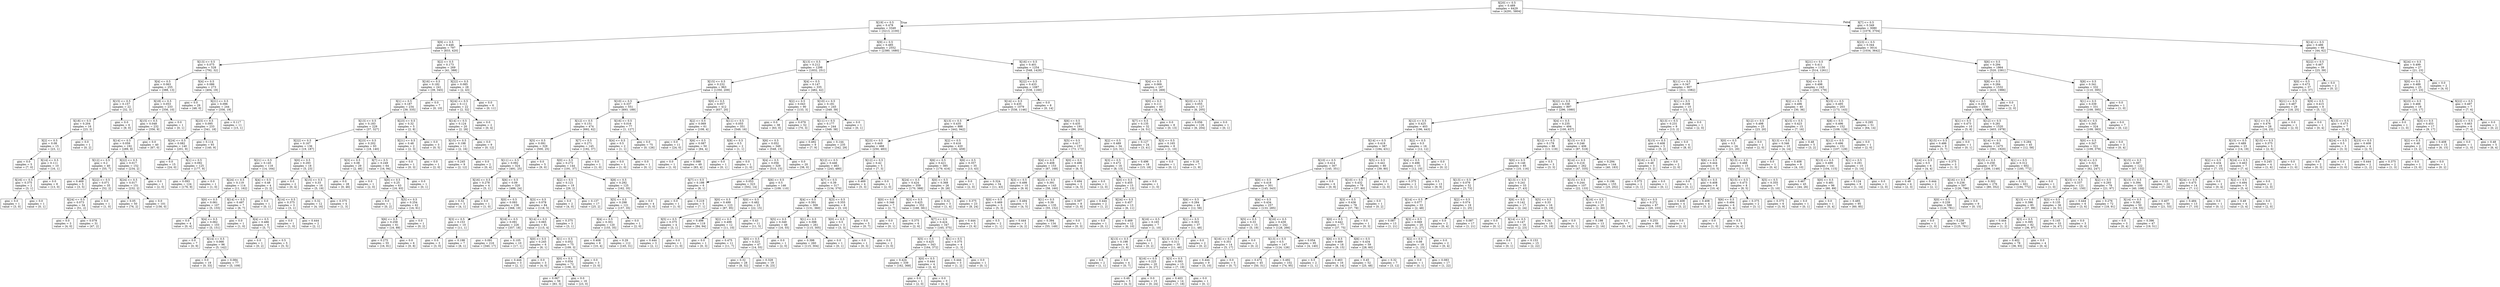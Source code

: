 digraph Tree {
node [shape=box] ;
0 [label="X[20] <= 0.5\ngini = 0.489\nsamples = 6429\nvalue = [4291, 5804]"] ;
1 [label="X[19] <= 0.5\ngini = 0.478\nsamples = 3349\nvalue = [3213, 2100]"] ;
0 -> 1 [labeldistance=2.5, labelangle=45, headlabel="True"] ;
2 [label="X[9] <= 0.5\ngini = 0.446\nsamples = 797\nvalue = [833, 420]"] ;
1 -> 2 ;
3 [label="X[13] <= 0.5\ngini = 0.075\nsamples = 528\nvalue = [792, 32]"] ;
2 -> 3 ;
4 [label="X[4] <= 0.5\ngini = 0.063\nsamples = 255\nvalue = [388, 13]"] ;
3 -> 4 ;
5 [label="X[15] <= 0.5\ngini = 0.157\nsamples = 22\nvalue = [32, 3]"] ;
4 -> 5 ;
6 [label="X[18] <= 0.5\ngini = 0.204\nsamples = 16\nvalue = [23, 3]"] ;
5 -> 6 ;
7 [label="X[2] <= 0.5\ngini = 0.08\nsamples = 15\nvalue = [23, 1]"] ;
6 -> 7 ;
8 [label="gini = 0.0\nsamples = 5\nvalue = [7, 0]"] ;
7 -> 8 ;
9 [label="X[14] <= 0.5\ngini = 0.111\nsamples = 10\nvalue = [16, 1]"] ;
7 -> 9 ;
10 [label="X[16] <= 0.5\ngini = 0.375\nsamples = 2\nvalue = [3, 1]"] ;
9 -> 10 ;
11 [label="gini = 0.0\nsamples = 1\nvalue = [3, 0]"] ;
10 -> 11 ;
12 [label="gini = 0.0\nsamples = 1\nvalue = [0, 1]"] ;
10 -> 12 ;
13 [label="gini = 0.0\nsamples = 8\nvalue = [13, 0]"] ;
9 -> 13 ;
14 [label="gini = 0.0\nsamples = 1\nvalue = [0, 2]"] ;
6 -> 14 ;
15 [label="gini = 0.0\nsamples = 6\nvalue = [9, 0]"] ;
5 -> 15 ;
16 [label="X[18] <= 0.5\ngini = 0.053\nsamples = 233\nvalue = [356, 10]"] ;
4 -> 16 ;
17 [label="X[15] <= 0.5\ngini = 0.048\nsamples = 232\nvalue = [356, 9]"] ;
16 -> 17 ;
18 [label="X[14] <= 0.5\ngini = 0.059\nsamples = 192\nvalue = [289, 9]"] ;
17 -> 18 ;
19 [label="X[12] <= 0.5\ngini = 0.2\nsamples = 40\nvalue = [55, 7]"] ;
18 -> 19 ;
20 [label="gini = 0.469\nsamples = 5\nvalue = [3, 5]"] ;
19 -> 20 ;
21 [label="X[22] <= 0.5\ngini = 0.071\nsamples = 35\nvalue = [52, 2]"] ;
19 -> 21 ;
22 [label="X[24] <= 0.5\ngini = 0.073\nsamples = 34\nvalue = [51, 2]"] ;
21 -> 22 ;
23 [label="gini = 0.0\nsamples = 3\nvalue = [4, 0]"] ;
22 -> 23 ;
24 [label="gini = 0.078\nsamples = 31\nvalue = [47, 2]"] ;
22 -> 24 ;
25 [label="gini = 0.0\nsamples = 1\nvalue = [1, 0]"] ;
21 -> 25 ;
26 [label="X[22] <= 0.5\ngini = 0.017\nsamples = 152\nvalue = [234, 2]"] ;
18 -> 26 ;
27 [label="X[24] <= 0.5\ngini = 0.017\nsamples = 151\nvalue = [232, 2]"] ;
26 -> 27 ;
28 [label="gini = 0.05\nsamples = 50\nvalue = [76, 2]"] ;
27 -> 28 ;
29 [label="gini = 0.0\nsamples = 101\nvalue = [156, 0]"] ;
27 -> 29 ;
30 [label="gini = 0.0\nsamples = 1\nvalue = [2, 0]"] ;
26 -> 30 ;
31 [label="gini = 0.0\nsamples = 40\nvalue = [67, 0]"] ;
17 -> 31 ;
32 [label="gini = 0.0\nsamples = 1\nvalue = [0, 1]"] ;
16 -> 32 ;
33 [label="X[4] <= 0.5\ngini = 0.086\nsamples = 273\nvalue = [404, 19]"] ;
3 -> 33 ;
34 [label="gini = 0.0\nsamples = 29\nvalue = [48, 0]"] ;
33 -> 34 ;
35 [label="X[21] <= 0.5\ngini = 0.096\nsamples = 244\nvalue = [356, 19]"] ;
33 -> 35 ;
36 [label="X[23] <= 0.5\ngini = 0.095\nsamples = 233\nvalue = [341, 18]"] ;
35 -> 36 ;
37 [label="X[24] <= 0.5\ngini = 0.082\nsamples = 140\nvalue = [201, 9]"] ;
36 -> 37 ;
38 [label="gini = 0.0\nsamples = 15\nvalue = [24, 0]"] ;
37 -> 38 ;
39 [label="X[1] <= 0.5\ngini = 0.092\nsamples = 125\nvalue = [177, 9]"] ;
37 -> 39 ;
40 [label="gini = 0.093\nsamples = 124\nvalue = [176, 9]"] ;
39 -> 40 ;
41 [label="gini = 0.0\nsamples = 1\nvalue = [1, 0]"] ;
39 -> 41 ;
42 [label="gini = 0.114\nsamples = 93\nvalue = [140, 9]"] ;
36 -> 42 ;
43 [label="gini = 0.117\nsamples = 11\nvalue = [15, 1]"] ;
35 -> 43 ;
44 [label="X[2] <= 0.5\ngini = 0.173\nsamples = 269\nvalue = [41, 388]"] ;
2 -> 44 ;
45 [label="X[16] <= 0.5\ngini = 0.182\nsamples = 241\nvalue = [39, 345]"] ;
44 -> 45 ;
46 [label="X[1] <= 0.5\ngini = 0.187\nsamples = 234\nvalue = [39, 335]"] ;
45 -> 46 ;
47 [label="X[13] <= 0.5\ngini = 0.183\nsamples = 229\nvalue = [37, 327]"] ;
46 -> 47 ;
48 [label="X[22] <= 0.5\ngini = 0.167\nsamples = 136\nvalue = [19, 187]"] ;
47 -> 48 ;
49 [label="X[21] <= 0.5\ngini = 0.145\nsamples = 118\nvalue = [14, 164]"] ;
48 -> 49 ;
50 [label="X[24] <= 0.5\ngini = 0.119\nsamples = 114\nvalue = [11, 162]"] ;
49 -> 50 ;
51 [label="X[0] <= 0.5\ngini = 0.061\nsamples = 107\nvalue = [5, 155]"] ;
50 -> 51 ;
52 [label="gini = 0.0\nsamples = 4\nvalue = [0, 4]"] ;
51 -> 52 ;
53 [label="X[4] <= 0.5\ngini = 0.062\nsamples = 103\nvalue = [5, 151]"] ;
51 -> 53 ;
54 [label="gini = 0.0\nsamples = 7\nvalue = [0, 9]"] ;
53 -> 54 ;
55 [label="X[14] <= 0.5\ngini = 0.066\nsamples = 96\nvalue = [5, 142]"] ;
53 -> 55 ;
56 [label="gini = 0.0\nsamples = 19\nvalue = [0, 33]"] ;
55 -> 56 ;
57 [label="gini = 0.084\nsamples = 77\nvalue = [5, 109]"] ;
55 -> 57 ;
58 [label="X[14] <= 0.5\ngini = 0.497\nsamples = 7\nvalue = [6, 7]"] ;
50 -> 58 ;
59 [label="gini = 0.0\nsamples = 1\nvalue = [1, 0]"] ;
58 -> 59 ;
60 [label="X[4] <= 0.5\ngini = 0.486\nsamples = 6\nvalue = [5, 7]"] ;
58 -> 60 ;
61 [label="gini = 0.0\nsamples = 1\nvalue = [0, 2]"] ;
60 -> 61 ;
62 [label="gini = 0.5\nsamples = 5\nvalue = [5, 5]"] ;
60 -> 62 ;
63 [label="X[4] <= 0.5\ngini = 0.48\nsamples = 4\nvalue = [3, 2]"] ;
49 -> 63 ;
64 [label="gini = 0.0\nsamples = 1\nvalue = [0, 1]"] ;
63 -> 64 ;
65 [label="X[14] <= 0.5\ngini = 0.375\nsamples = 3\nvalue = [3, 1]"] ;
63 -> 65 ;
66 [label="gini = 0.0\nsamples = 1\nvalue = [1, 0]"] ;
65 -> 66 ;
67 [label="gini = 0.444\nsamples = 2\nvalue = [2, 1]"] ;
65 -> 67 ;
68 [label="X[0] <= 0.5\ngini = 0.293\nsamples = 18\nvalue = [5, 23]"] ;
48 -> 68 ;
69 [label="gini = 0.0\nsamples = 2\nvalue = [0, 4]"] ;
68 -> 69 ;
70 [label="X[15] <= 0.5\ngini = 0.33\nsamples = 16\nvalue = [5, 19]"] ;
68 -> 70 ;
71 [label="gini = 0.32\nsamples = 12\nvalue = [4, 16]"] ;
70 -> 71 ;
72 [label="gini = 0.375\nsamples = 4\nvalue = [1, 3]"] ;
70 -> 72 ;
73 [label="X[23] <= 0.5\ngini = 0.202\nsamples = 93\nvalue = [18, 140]"] ;
47 -> 73 ;
74 [label="X[3] <= 0.5\ngini = 0.08\nsamples = 29\nvalue = [2, 46]"] ;
73 -> 74 ;
75 [label="gini = 0.0\nsamples = 28\nvalue = [0, 46]"] ;
74 -> 75 ;
76 [label="gini = 0.0\nsamples = 1\nvalue = [2, 0]"] ;
74 -> 76 ;
77 [label="X[7] <= 0.5\ngini = 0.249\nsamples = 64\nvalue = [16, 94]"] ;
73 -> 77 ;
78 [label="X[0] <= 0.5\ngini = 0.25\nsamples = 63\nvalue = [16, 93]"] ;
77 -> 78 ;
79 [label="gini = 0.0\nsamples = 1\nvalue = [0, 2]"] ;
78 -> 79 ;
80 [label="X[5] <= 0.5\ngini = 0.254\nsamples = 62\nvalue = [16, 91]"] ;
78 -> 80 ;
81 [label="X[6] <= 0.5\ngini = 0.258\nsamples = 61\nvalue = [16, 89]"] ;
80 -> 81 ;
82 [label="gini = 0.275\nsamples = 55\nvalue = [16, 81]"] ;
81 -> 82 ;
83 [label="gini = 0.0\nsamples = 6\nvalue = [0, 8]"] ;
81 -> 83 ;
84 [label="gini = 0.0\nsamples = 1\nvalue = [0, 2]"] ;
80 -> 84 ;
85 [label="gini = 0.0\nsamples = 1\nvalue = [0, 1]"] ;
77 -> 85 ;
86 [label="X[23] <= 0.5\ngini = 0.32\nsamples = 5\nvalue = [2, 8]"] ;
46 -> 86 ;
87 [label="X[21] <= 0.5\ngini = 0.48\nsamples = 2\nvalue = [2, 3]"] ;
86 -> 87 ;
88 [label="gini = 0.0\nsamples = 1\nvalue = [0, 3]"] ;
87 -> 88 ;
89 [label="gini = 0.0\nsamples = 1\nvalue = [2, 0]"] ;
87 -> 89 ;
90 [label="gini = 0.0\nsamples = 3\nvalue = [0, 5]"] ;
86 -> 90 ;
91 [label="gini = 0.0\nsamples = 7\nvalue = [0, 10]"] ;
45 -> 91 ;
92 [label="X[22] <= 0.5\ngini = 0.085\nsamples = 28\nvalue = [2, 43]"] ;
44 -> 92 ;
93 [label="X[24] <= 0.5\ngini = 0.111\nsamples = 22\nvalue = [2, 32]"] ;
92 -> 93 ;
94 [label="X[14] <= 0.5\ngini = 0.124\nsamples = 20\nvalue = [2, 28]"] ;
93 -> 94 ;
95 [label="X[15] <= 0.5\ngini = 0.198\nsamples = 11\nvalue = [2, 16]"] ;
94 -> 95 ;
96 [label="gini = 0.245\nsamples = 9\nvalue = [2, 12]"] ;
95 -> 96 ;
97 [label="gini = 0.0\nsamples = 2\nvalue = [0, 4]"] ;
95 -> 97 ;
98 [label="gini = 0.0\nsamples = 9\nvalue = [0, 12]"] ;
94 -> 98 ;
99 [label="gini = 0.0\nsamples = 2\nvalue = [0, 4]"] ;
93 -> 99 ;
100 [label="gini = 0.0\nsamples = 6\nvalue = [0, 11]"] ;
92 -> 100 ;
101 [label="X[9] <= 0.5\ngini = 0.485\nsamples = 2552\nvalue = [2380, 1680]"] ;
1 -> 101 ;
102 [label="X[13] <= 0.5\ngini = 0.212\nsamples = 1298\nvalue = [1832, 251]"] ;
101 -> 102 ;
103 [label="X[15] <= 0.5\ngini = 0.232\nsamples = 963\nvalue = [1350, 209]"] ;
102 -> 103 ;
104 [label="X[10] <= 0.5\ngini = 0.337\nsamples = 551\nvalue = [693, 189]"] ;
103 -> 104 ;
105 [label="X[12] <= 0.5\ngini = 0.151\nsamples = 474\nvalue = [692, 62]"] ;
104 -> 105 ;
106 [label="X[5] <= 0.5\ngini = 0.091\nsamples = 329\nvalue = [500, 25]"] ;
105 -> 106 ;
107 [label="X[11] <= 0.5\ngini = 0.092\nsamples = 324\nvalue = [491, 25]"] ;
106 -> 107 ;
108 [label="X[16] <= 0.5\ngini = 0.278\nsamples = 4\nvalue = [5, 1]"] ;
107 -> 108 ;
109 [label="gini = 0.32\nsamples = 3\nvalue = [4, 1]"] ;
108 -> 109 ;
110 [label="gini = 0.0\nsamples = 1\nvalue = [1, 0]"] ;
108 -> 110 ;
111 [label="X[6] <= 0.5\ngini = 0.09\nsamples = 320\nvalue = [486, 24]"] ;
107 -> 111 ;
112 [label="X[0] <= 0.5\ngini = 0.093\nsamples = 236\nvalue = [368, 19]"] ;
111 -> 112 ;
113 [label="X[3] <= 0.5\ngini = 0.153\nsamples = 10\nvalue = [11, 1]"] ;
112 -> 113 ;
114 [label="gini = 0.0\nsamples = 3\nvalue = [3, 0]"] ;
113 -> 114 ;
115 [label="gini = 0.198\nsamples = 7\nvalue = [8, 1]"] ;
113 -> 115 ;
116 [label="X[16] <= 0.5\ngini = 0.091\nsamples = 226\nvalue = [357, 18]"] ;
112 -> 116 ;
117 [label="gini = 0.091\nsamples = 216\nvalue = [340, 17]"] ;
116 -> 117 ;
118 [label="gini = 0.105\nsamples = 10\nvalue = [17, 1]"] ;
116 -> 118 ;
119 [label="X[3] <= 0.5\ngini = 0.078\nsamples = 84\nvalue = [118, 5]"] ;
111 -> 119 ;
120 [label="X[14] <= 0.5\ngini = 0.065\nsamples = 81\nvalue = [115, 4]"] ;
119 -> 120 ;
121 [label="X[0] <= 0.5\ngini = 0.245\nsamples = 6\nvalue = [6, 1]"] ;
120 -> 121 ;
122 [label="gini = 0.444\nsamples = 3\nvalue = [2, 1]"] ;
121 -> 122 ;
123 [label="gini = 0.0\nsamples = 3\nvalue = [4, 0]"] ;
121 -> 123 ;
124 [label="X[1] <= 0.5\ngini = 0.052\nsamples = 75\nvalue = [109, 3]"] ;
120 -> 124 ;
125 [label="X[0] <= 0.5\ngini = 0.054\nsamples = 72\nvalue = [106, 3]"] ;
124 -> 125 ;
126 [label="gini = 0.067\nsamples = 56\nvalue = [83, 3]"] ;
125 -> 126 ;
127 [label="gini = 0.0\nsamples = 16\nvalue = [23, 0]"] ;
125 -> 127 ;
128 [label="gini = 0.0\nsamples = 3\nvalue = [3, 0]"] ;
124 -> 128 ;
129 [label="gini = 0.375\nsamples = 3\nvalue = [3, 1]"] ;
119 -> 129 ;
130 [label="gini = 0.0\nsamples = 5\nvalue = [9, 0]"] ;
106 -> 130 ;
131 [label="X[7] <= 0.5\ngini = 0.271\nsamples = 145\nvalue = [192, 37]"] ;
105 -> 131 ;
132 [label="X[0] <= 0.5\ngini = 0.272\nsamples = 144\nvalue = [191, 37]"] ;
131 -> 132 ;
133 [label="X[2] <= 0.5\ngini = 0.121\nsamples = 19\nvalue = [29, 2]"] ;
132 -> 133 ;
134 [label="gini = 0.0\nsamples = 2\nvalue = [4, 0]"] ;
133 -> 134 ;
135 [label="gini = 0.137\nsamples = 17\nvalue = [25, 2]"] ;
133 -> 135 ;
136 [label="X[8] <= 0.5\ngini = 0.292\nsamples = 125\nvalue = [162, 35]"] ;
132 -> 136 ;
137 [label="X[5] <= 0.5\ngini = 0.298\nsamples = 121\nvalue = [157, 35]"] ;
136 -> 137 ;
138 [label="X[4] <= 0.5\ngini = 0.301\nsamples = 120\nvalue = [155, 35]"] ;
137 -> 138 ;
139 [label="gini = 0.408\nsamples = 8\nvalue = [10, 4]"] ;
138 -> 139 ;
140 [label="gini = 0.29\nsamples = 112\nvalue = [145, 31]"] ;
138 -> 140 ;
141 [label="gini = 0.0\nsamples = 1\nvalue = [2, 0]"] ;
137 -> 141 ;
142 [label="gini = 0.0\nsamples = 4\nvalue = [5, 0]"] ;
136 -> 142 ;
143 [label="gini = 0.0\nsamples = 1\nvalue = [1, 0]"] ;
131 -> 143 ;
144 [label="X[16] <= 0.5\ngini = 0.016\nsamples = 77\nvalue = [1, 127]"] ;
104 -> 144 ;
145 [label="X[4] <= 0.5\ngini = 0.5\nsamples = 2\nvalue = [1, 1]"] ;
144 -> 145 ;
146 [label="gini = 0.0\nsamples = 1\nvalue = [1, 0]"] ;
145 -> 146 ;
147 [label="gini = 0.0\nsamples = 1\nvalue = [0, 1]"] ;
145 -> 147 ;
148 [label="gini = 0.0\nsamples = 75\nvalue = [0, 126]"] ;
144 -> 148 ;
149 [label="X[0] <= 0.5\ngini = 0.057\nsamples = 412\nvalue = [657, 20]"] ;
103 -> 149 ;
150 [label="X[2] <= 0.5\ngini = 0.069\nsamples = 61\nvalue = [108, 4]"] ;
149 -> 150 ;
151 [label="gini = 0.0\nsamples = 11\nvalue = [24, 0]"] ;
150 -> 151 ;
152 [label="X[6] <= 0.5\ngini = 0.087\nsamples = 50\nvalue = [84, 4]"] ;
150 -> 152 ;
153 [label="gini = 0.0\nsamples = 1\nvalue = [1, 0]"] ;
152 -> 153 ;
154 [label="gini = 0.088\nsamples = 49\nvalue = [83, 4]"] ;
152 -> 154 ;
155 [label="X[11] <= 0.5\ngini = 0.055\nsamples = 351\nvalue = [549, 16]"] ;
149 -> 155 ;
156 [label="X[8] <= 0.5\ngini = 0.5\nsamples = 2\nvalue = [1, 1]"] ;
155 -> 156 ;
157 [label="gini = 0.0\nsamples = 1\nvalue = [0, 1]"] ;
156 -> 157 ;
158 [label="gini = 0.0\nsamples = 1\nvalue = [1, 0]"] ;
156 -> 158 ;
159 [label="X[6] <= 0.5\ngini = 0.052\nsamples = 349\nvalue = [548, 15]"] ;
155 -> 159 ;
160 [label="X[4] <= 0.5\ngini = 0.056\nsamples = 329\nvalue = [510, 15]"] ;
159 -> 160 ;
161 [label="X[7] <= 0.5\ngini = 0.198\nsamples = 6\nvalue = [8, 1]"] ;
160 -> 161 ;
162 [label="gini = 0.0\nsamples = 1\nvalue = [1, 0]"] ;
161 -> 162 ;
163 [label="gini = 0.219\nsamples = 5\nvalue = [7, 1]"] ;
161 -> 163 ;
164 [label="gini = 0.053\nsamples = 323\nvalue = [502, 14]"] ;
160 -> 164 ;
165 [label="gini = 0.0\nsamples = 20\nvalue = [38, 0]"] ;
159 -> 165 ;
166 [label="X[4] <= 0.5\ngini = 0.147\nsamples = 335\nvalue = [482, 42]"] ;
102 -> 166 ;
167 [label="X[2] <= 0.5\ngini = 0.043\nsamples = 90\nvalue = [133, 3]"] ;
166 -> 167 ;
168 [label="gini = 0.0\nsamples = 38\nvalue = [63, 0]"] ;
167 -> 168 ;
169 [label="gini = 0.079\nsamples = 52\nvalue = [70, 3]"] ;
167 -> 169 ;
170 [label="X[10] <= 0.5\ngini = 0.181\nsamples = 245\nvalue = [349, 39]"] ;
166 -> 170 ;
171 [label="X[11] <= 0.5\ngini = 0.177\nsamples = 244\nvalue = [349, 38]"] ;
170 -> 171 ;
172 [label="gini = 0.492\nsamples = 9\nvalue = [7, 9]"] ;
171 -> 172 ;
173 [label="gini = 0.144\nsamples = 235\nvalue = [342, 29]"] ;
171 -> 173 ;
174 [label="gini = 0.0\nsamples = 1\nvalue = [0, 1]"] ;
170 -> 174 ;
175 [label="X[16] <= 0.5\ngini = 0.401\nsamples = 1254\nvalue = [548, 1429]"] ;
101 -> 175 ;
176 [label="X[22] <= 0.5\ngini = 0.433\nsamples = 1087\nvalue = [538, 1160]"] ;
175 -> 176 ;
177 [label="X[14] <= 0.5\ngini = 0.435\nsamples = 1079\nvalue = [538, 1146]"] ;
176 -> 177 ;
178 [label="X[13] <= 0.5\ngini = 0.435\nsamples = 888\nvalue = [442, 942]"] ;
177 -> 178 ;
179 [label="X[23] <= 0.5\ngini = 0.449\nsamples = 468\nvalue = [250, 483]"] ;
178 -> 179 ;
180 [label="X[12] <= 0.5\ngini = 0.446\nsamples = 463\nvalue = [243, 480]"] ;
179 -> 180 ;
181 [label="X[6] <= 0.5\ngini = 0.5\nsamples = 146\nvalue = [109, 110]"] ;
180 -> 181 ;
182 [label="X[0] <= 0.5\ngini = 0.499\nsamples = 123\nvalue = [87, 95]"] ;
181 -> 182 ;
183 [label="X[5] <= 0.5\ngini = 0.375\nsamples = 4\nvalue = [3, 1]"] ;
182 -> 183 ;
184 [label="gini = 0.444\nsamples = 3\nvalue = [2, 1]"] ;
183 -> 184 ;
185 [label="gini = 0.0\nsamples = 1\nvalue = [1, 0]"] ;
183 -> 185 ;
186 [label="gini = 0.498\nsamples = 119\nvalue = [84, 94]"] ;
182 -> 186 ;
187 [label="X[0] <= 0.5\ngini = 0.482\nsamples = 23\nvalue = [22, 15]"] ;
181 -> 187 ;
188 [label="X[2] <= 0.5\ngini = 0.499\nsamples = 12\nvalue = [11, 10]"] ;
187 -> 188 ;
189 [label="gini = 0.0\nsamples = 1\nvalue = [0, 3]"] ;
188 -> 189 ;
190 [label="gini = 0.475\nsamples = 11\nvalue = [11, 7]"] ;
188 -> 190 ;
191 [label="gini = 0.43\nsamples = 11\nvalue = [11, 5]"] ;
187 -> 191 ;
192 [label="X[7] <= 0.5\ngini = 0.39\nsamples = 317\nvalue = [134, 370]"] ;
180 -> 192 ;
193 [label="X[4] <= 0.5\ngini = 0.391\nsamples = 309\nvalue = [131, 360]"] ;
192 -> 193 ;
194 [label="X[5] <= 0.5\ngini = 0.349\nsamples = 48\nvalue = [16, 55]"] ;
193 -> 194 ;
195 [label="X[0] <= 0.5\ngini = 0.323\nsamples = 47\nvalue = [14, 55]"] ;
194 -> 195 ;
196 [label="gini = 0.32\nsamples = 28\nvalue = [8, 32]"] ;
195 -> 196 ;
197 [label="gini = 0.328\nsamples = 19\nvalue = [6, 23]"] ;
195 -> 197 ;
198 [label="gini = 0.0\nsamples = 1\nvalue = [2, 0]"] ;
194 -> 198 ;
199 [label="X[1] <= 0.5\ngini = 0.398\nsamples = 261\nvalue = [115, 305]"] ;
193 -> 199 ;
200 [label="gini = 0.398\nsamples = 260\nvalue = [115, 304]"] ;
199 -> 200 ;
201 [label="gini = 0.0\nsamples = 1\nvalue = [0, 1]"] ;
199 -> 201 ;
202 [label="X[3] <= 0.5\ngini = 0.355\nsamples = 8\nvalue = [3, 10]"] ;
192 -> 202 ;
203 [label="X[0] <= 0.5\ngini = 0.5\nsamples = 3\nvalue = [3, 3]"] ;
202 -> 203 ;
204 [label="gini = 0.0\nsamples = 1\nvalue = [0, 3]"] ;
203 -> 204 ;
205 [label="gini = 0.0\nsamples = 2\nvalue = [3, 0]"] ;
203 -> 205 ;
206 [label="gini = 0.0\nsamples = 5\nvalue = [0, 7]"] ;
202 -> 206 ;
207 [label="X[12] <= 0.5\ngini = 0.42\nsamples = 5\nvalue = [7, 3]"] ;
179 -> 207 ;
208 [label="gini = 0.469\nsamples = 4\nvalue = [5, 3]"] ;
207 -> 208 ;
209 [label="gini = 0.0\nsamples = 1\nvalue = [2, 0]"] ;
207 -> 209 ;
210 [label="X[2] <= 0.5\ngini = 0.416\nsamples = 420\nvalue = [192, 459]"] ;
178 -> 210 ;
211 [label="X[6] <= 0.5\ngini = 0.421\nsamples = 385\nvalue = [179, 416]"] ;
210 -> 211 ;
212 [label="X[24] <= 0.5\ngini = 0.424\nsamples = 359\nvalue = [170, 388]"] ;
211 -> 212 ;
213 [label="X[0] <= 0.5\ngini = 0.346\nsamples = 7\nvalue = [2, 7]"] ;
212 -> 213 ;
214 [label="gini = 0.0\nsamples = 1\nvalue = [0, 1]"] ;
213 -> 214 ;
215 [label="gini = 0.375\nsamples = 6\nvalue = [2, 6]"] ;
213 -> 215 ;
216 [label="X[3] <= 0.5\ngini = 0.425\nsamples = 352\nvalue = [168, 381]"] ;
212 -> 216 ;
217 [label="X[7] <= 0.5\ngini = 0.424\nsamples = 347\nvalue = [165, 375]"] ;
216 -> 217 ;
218 [label="X[5] <= 0.5\ngini = 0.425\nsamples = 343\nvalue = [164, 372]"] ;
217 -> 218 ;
219 [label="gini = 0.424\nsamples = 339\nvalue = [162, 368]"] ;
218 -> 219 ;
220 [label="X[0] <= 0.5\ngini = 0.444\nsamples = 4\nvalue = [2, 4]"] ;
218 -> 220 ;
221 [label="gini = 0.0\nsamples = 1\nvalue = [2, 0]"] ;
220 -> 221 ;
222 [label="gini = 0.0\nsamples = 3\nvalue = [0, 4]"] ;
220 -> 222 ;
223 [label="X[1] <= 0.5\ngini = 0.375\nsamples = 4\nvalue = [1, 3]"] ;
217 -> 223 ;
224 [label="gini = 0.444\nsamples = 3\nvalue = [1, 2]"] ;
223 -> 224 ;
225 [label="gini = 0.0\nsamples = 1\nvalue = [0, 1]"] ;
223 -> 225 ;
226 [label="gini = 0.444\nsamples = 5\nvalue = [3, 6]"] ;
216 -> 226 ;
227 [label="X[0] <= 0.5\ngini = 0.368\nsamples = 26\nvalue = [9, 28]"] ;
211 -> 227 ;
228 [label="gini = 0.32\nsamples = 3\nvalue = [1, 4]"] ;
227 -> 228 ;
229 [label="gini = 0.375\nsamples = 23\nvalue = [8, 24]"] ;
227 -> 229 ;
230 [label="X[6] <= 0.5\ngini = 0.357\nsamples = 35\nvalue = [13, 43]"] ;
210 -> 230 ;
231 [label="gini = 0.0\nsamples = 1\nvalue = [2, 0]"] ;
230 -> 231 ;
232 [label="gini = 0.324\nsamples = 34\nvalue = [11, 43]"] ;
230 -> 232 ;
233 [label="X[6] <= 0.5\ngini = 0.435\nsamples = 191\nvalue = [96, 204]"] ;
177 -> 233 ;
234 [label="X[5] <= 0.5\ngini = 0.417\nsamples = 157\nvalue = [73, 173]"] ;
233 -> 234 ;
235 [label="X[4] <= 0.5\ngini = 0.408\nsamples = 153\nvalue = [67, 168]"] ;
234 -> 235 ;
236 [label="X[3] <= 0.5\ngini = 0.498\nsamples = 10\nvalue = [9, 8]"] ;
235 -> 236 ;
237 [label="X[0] <= 0.5\ngini = 0.469\nsamples = 5\nvalue = [5, 3]"] ;
236 -> 237 ;
238 [label="gini = 0.5\nsamples = 2\nvalue = [1, 1]"] ;
237 -> 238 ;
239 [label="gini = 0.444\nsamples = 3\nvalue = [4, 2]"] ;
237 -> 239 ;
240 [label="gini = 0.494\nsamples = 5\nvalue = [4, 5]"] ;
236 -> 240 ;
241 [label="X[23] <= 0.5\ngini = 0.391\nsamples = 143\nvalue = [58, 160]"] ;
235 -> 241 ;
242 [label="X[1] <= 0.5\ngini = 0.39\nsamples = 135\nvalue = [55, 152]"] ;
241 -> 242 ;
243 [label="gini = 0.394\nsamples = 134\nvalue = [55, 149]"] ;
242 -> 243 ;
244 [label="gini = 0.0\nsamples = 1\nvalue = [0, 3]"] ;
242 -> 244 ;
245 [label="gini = 0.397\nsamples = 8\nvalue = [3, 8]"] ;
241 -> 245 ;
246 [label="X[0] <= 0.5\ngini = 0.496\nsamples = 4\nvalue = [6, 5]"] ;
234 -> 246 ;
247 [label="gini = 0.494\nsamples = 3\nvalue = [4, 5]"] ;
246 -> 247 ;
248 [label="gini = 0.0\nsamples = 1\nvalue = [2, 0]"] ;
246 -> 248 ;
249 [label="X[2] <= 0.5\ngini = 0.489\nsamples = 34\nvalue = [23, 31]"] ;
233 -> 249 ;
250 [label="X[3] <= 0.5\ngini = 0.472\nsamples = 16\nvalue = [8, 13]"] ;
249 -> 250 ;
251 [label="X[0] <= 0.5\ngini = 0.455\nsamples = 15\nvalue = [7, 13]"] ;
250 -> 251 ;
252 [label="gini = 0.444\nsamples = 2\nvalue = [1, 2]"] ;
251 -> 252 ;
253 [label="X[24] <= 0.5\ngini = 0.457\nsamples = 13\nvalue = [6, 11]"] ;
251 -> 253 ;
254 [label="gini = 0.0\nsamples = 1\nvalue = [0, 1]"] ;
253 -> 254 ;
255 [label="gini = 0.469\nsamples = 12\nvalue = [6, 10]"] ;
253 -> 255 ;
256 [label="gini = 0.0\nsamples = 1\nvalue = [1, 0]"] ;
250 -> 256 ;
257 [label="gini = 0.496\nsamples = 18\nvalue = [15, 18]"] ;
249 -> 257 ;
258 [label="gini = 0.0\nsamples = 8\nvalue = [0, 14]"] ;
176 -> 258 ;
259 [label="X[4] <= 0.5\ngini = 0.069\nsamples = 167\nvalue = [10, 269]"] ;
175 -> 259 ;
260 [label="X[0] <= 0.5\ngini = 0.111\nsamples = 40\nvalue = [4, 64]"] ;
259 -> 260 ;
261 [label="X[7] <= 0.5\ngini = 0.135\nsamples = 32\nvalue = [4, 51]"] ;
260 -> 261 ;
262 [label="gini = 0.127\nsamples = 24\nvalue = [3, 41]"] ;
261 -> 262 ;
263 [label="X[3] <= 0.5\ngini = 0.165\nsamples = 8\nvalue = [1, 10]"] ;
261 -> 263 ;
264 [label="gini = 0.0\nsamples = 1\nvalue = [0, 1]"] ;
263 -> 264 ;
265 [label="gini = 0.18\nsamples = 7\nvalue = [1, 9]"] ;
263 -> 265 ;
266 [label="gini = 0.0\nsamples = 8\nvalue = [0, 13]"] ;
260 -> 266 ;
267 [label="X[23] <= 0.5\ngini = 0.055\nsamples = 127\nvalue = [6, 205]"] ;
259 -> 267 ;
268 [label="gini = 0.056\nsamples = 126\nvalue = [6, 204]"] ;
267 -> 268 ;
269 [label="gini = 0.0\nsamples = 1\nvalue = [0, 1]"] ;
267 -> 269 ;
270 [label="X[7] <= 0.5\ngini = 0.349\nsamples = 3080\nvalue = [1078, 3704]"] ;
0 -> 270 [labeldistance=2.5, labelangle=-45, headlabel="False"] ;
271 [label="X[23] <= 0.5\ngini = 0.344\nsamples = 3014\nvalue = [1034, 3642]"] ;
270 -> 271 ;
272 [label="X[21] <= 0.5\ngini = 0.411\nsamples = 1150\nvalue = [514, 1261]"] ;
271 -> 272 ;
273 [label="X[11] <= 0.5\ngini = 0.347\nsamples = 907\nvalue = [311, 1082]"] ;
272 -> 273 ;
274 [label="X[22] <= 0.5\ngini = 0.338\nsamples = 897\nvalue = [296, 1080]"] ;
273 -> 274 ;
275 [label="X[12] <= 0.5\ngini = 0.425\nsamples = 403\nvalue = [196, 443]"] ;
274 -> 275 ;
276 [label="X[14] <= 0.5\ngini = 0.419\nsamples = 387\nvalue = [184, 431]"] ;
275 -> 276 ;
277 [label="X[10] <= 0.5\ngini = 0.414\nsamples = 307\nvalue = [145, 351]"] ;
276 -> 277 ;
278 [label="X[0] <= 0.5\ngini = 0.418\nsamples = 301\nvalue = [145, 343]"] ;
277 -> 278 ;
279 [label="X[6] <= 0.5\ngini = 0.284\nsamples = 44\nvalue = [12, 58]"] ;
278 -> 279 ;
280 [label="X[16] <= 0.5\ngini = 0.165\nsamples = 7\nvalue = [1, 10]"] ;
279 -> 280 ;
281 [label="X[13] <= 0.5\ngini = 0.198\nsamples = 6\nvalue = [1, 8]"] ;
280 -> 281 ;
282 [label="gini = 0.5\nsamples = 2\nvalue = [1, 1]"] ;
281 -> 282 ;
283 [label="gini = 0.0\nsamples = 4\nvalue = [0, 7]"] ;
281 -> 283 ;
284 [label="gini = 0.0\nsamples = 1\nvalue = [0, 2]"] ;
280 -> 284 ;
285 [label="X[1] <= 0.5\ngini = 0.303\nsamples = 37\nvalue = [11, 48]"] ;
279 -> 285 ;
286 [label="X[13] <= 0.5\ngini = 0.311\nsamples = 35\nvalue = [11, 46]"] ;
285 -> 286 ;
287 [label="X[16] <= 0.5\ngini = 0.225\nsamples = 20\nvalue = [4, 27]"] ;
286 -> 287 ;
288 [label="gini = 0.49\nsamples = 5\nvalue = [4, 3]"] ;
287 -> 288 ;
289 [label="gini = 0.0\nsamples = 15\nvalue = [0, 24]"] ;
287 -> 289 ;
290 [label="X[3] <= 0.5\ngini = 0.393\nsamples = 15\nvalue = [7, 19]"] ;
286 -> 290 ;
291 [label="gini = 0.403\nsamples = 14\nvalue = [7, 18]"] ;
290 -> 291 ;
292 [label="gini = 0.0\nsamples = 1\nvalue = [0, 1]"] ;
290 -> 292 ;
293 [label="gini = 0.0\nsamples = 2\nvalue = [0, 2]"] ;
285 -> 293 ;
294 [label="X[4] <= 0.5\ngini = 0.434\nsamples = 257\nvalue = [133, 285]"] ;
278 -> 294 ;
295 [label="X[5] <= 0.5\ngini = 0.33\nsamples = 15\nvalue = [5, 19]"] ;
294 -> 295 ;
296 [label="X[16] <= 0.5\ngini = 0.351\nsamples = 14\nvalue = [5, 17]"] ;
295 -> 296 ;
297 [label="gini = 0.444\nsamples = 9\nvalue = [5, 10]"] ;
296 -> 297 ;
298 [label="gini = 0.0\nsamples = 5\nvalue = [0, 7]"] ;
296 -> 298 ;
299 [label="gini = 0.0\nsamples = 1\nvalue = [0, 2]"] ;
295 -> 299 ;
300 [label="X[16] <= 0.5\ngini = 0.439\nsamples = 242\nvalue = [128, 266]"] ;
294 -> 300 ;
301 [label="X[13] <= 0.5\ngini = 0.5\nsamples = 147\nvalue = [124, 126]"] ;
300 -> 301 ;
302 [label="gini = 0.472\nsamples = 45\nvalue = [50, 31]"] ;
301 -> 302 ;
303 [label="gini = 0.492\nsamples = 102\nvalue = [74, 95]"] ;
301 -> 303 ;
304 [label="gini = 0.054\nsamples = 95\nvalue = [4, 140]"] ;
300 -> 304 ;
305 [label="gini = 0.0\nsamples = 6\nvalue = [0, 8]"] ;
277 -> 305 ;
306 [label="X[5] <= 0.5\ngini = 0.441\nsamples = 80\nvalue = [39, 80]"] ;
276 -> 306 ;
307 [label="X[10] <= 0.5\ngini = 0.432\nsamples = 79\nvalue = [37, 80]"] ;
306 -> 307 ;
308 [label="X[3] <= 0.5\ngini = 0.436\nsamples = 78\nvalue = [37, 78]"] ;
307 -> 308 ;
309 [label="X[0] <= 0.5\ngini = 0.442\nsamples = 77\nvalue = [37, 75]"] ;
308 -> 309 ;
310 [label="X[6] <= 0.5\ngini = 0.469\nsamples = 18\nvalue = [9, 15]"] ;
309 -> 310 ;
311 [label="gini = 0.5\nsamples = 2\nvalue = [1, 1]"] ;
310 -> 311 ;
312 [label="gini = 0.463\nsamples = 16\nvalue = [8, 14]"] ;
310 -> 312 ;
313 [label="X[6] <= 0.5\ngini = 0.434\nsamples = 59\nvalue = [28, 60]"] ;
309 -> 313 ;
314 [label="gini = 0.45\nsamples = 52\nvalue = [25, 48]"] ;
313 -> 314 ;
315 [label="gini = 0.32\nsamples = 7\nvalue = [3, 12]"] ;
313 -> 315 ;
316 [label="gini = 0.0\nsamples = 1\nvalue = [0, 3]"] ;
308 -> 316 ;
317 [label="gini = 0.0\nsamples = 1\nvalue = [0, 2]"] ;
307 -> 317 ;
318 [label="gini = 0.0\nsamples = 1\nvalue = [2, 0]"] ;
306 -> 318 ;
319 [label="X[2] <= 0.5\ngini = 0.5\nsamples = 16\nvalue = [12, 12]"] ;
275 -> 319 ;
320 [label="X[4] <= 0.5\ngini = 0.496\nsamples = 15\nvalue = [12, 10]"] ;
319 -> 320 ;
321 [label="gini = 0.375\nsamples = 2\nvalue = [3, 1]"] ;
320 -> 321 ;
322 [label="gini = 0.5\nsamples = 13\nvalue = [9, 9]"] ;
320 -> 322 ;
323 [label="gini = 0.0\nsamples = 1\nvalue = [0, 2]"] ;
319 -> 323 ;
324 [label="X[4] <= 0.5\ngini = 0.235\nsamples = 494\nvalue = [100, 637]"] ;
274 -> 324 ;
325 [label="X[12] <= 0.5\ngini = 0.178\nsamples = 88\nvalue = [13, 119]"] ;
324 -> 325 ;
326 [label="X[0] <= 0.5\ngini = 0.146\nsamples = 85\nvalue = [10, 116]"] ;
325 -> 326 ;
327 [label="X[13] <= 0.5\ngini = 0.076\nsamples = 52\nvalue = [3, 73]"] ;
326 -> 327 ;
328 [label="X[14] <= 0.5\ngini = 0.077\nsamples = 33\nvalue = [2, 48]"] ;
327 -> 328 ;
329 [label="gini = 0.087\nsamples = 13\nvalue = [1, 21]"] ;
328 -> 329 ;
330 [label="X[3] <= 0.5\ngini = 0.069\nsamples = 20\nvalue = [1, 27]"] ;
328 -> 330 ;
331 [label="X[2] <= 0.5\ngini = 0.08\nsamples = 18\nvalue = [1, 23]"] ;
330 -> 331 ;
332 [label="gini = 0.0\nsamples = 1\nvalue = [0, 1]"] ;
331 -> 332 ;
333 [label="gini = 0.083\nsamples = 17\nvalue = [1, 22]"] ;
331 -> 333 ;
334 [label="gini = 0.0\nsamples = 2\nvalue = [0, 4]"] ;
330 -> 334 ;
335 [label="X[2] <= 0.5\ngini = 0.074\nsamples = 19\nvalue = [1, 25]"] ;
327 -> 335 ;
336 [label="gini = 0.0\nsamples = 2\nvalue = [0, 4]"] ;
335 -> 336 ;
337 [label="gini = 0.087\nsamples = 17\nvalue = [1, 21]"] ;
335 -> 337 ;
338 [label="X[13] <= 0.5\ngini = 0.241\nsamples = 33\nvalue = [7, 43]"] ;
326 -> 338 ;
339 [label="X[6] <= 0.5\ngini = 0.142\nsamples = 17\nvalue = [2, 24]"] ;
338 -> 339 ;
340 [label="gini = 0.0\nsamples = 1\nvalue = [0, 1]"] ;
339 -> 340 ;
341 [label="X[14] <= 0.5\ngini = 0.147\nsamples = 16\nvalue = [2, 23]"] ;
339 -> 341 ;
342 [label="gini = 0.0\nsamples = 1\nvalue = [0, 1]"] ;
341 -> 342 ;
343 [label="gini = 0.153\nsamples = 15\nvalue = [2, 22]"] ;
341 -> 343 ;
344 [label="X[5] <= 0.5\ngini = 0.33\nsamples = 16\nvalue = [5, 19]"] ;
338 -> 344 ;
345 [label="gini = 0.34\nsamples = 15\nvalue = [5, 18]"] ;
344 -> 345 ;
346 [label="gini = 0.0\nsamples = 1\nvalue = [0, 1]"] ;
344 -> 346 ;
347 [label="gini = 0.5\nsamples = 3\nvalue = [3, 3]"] ;
325 -> 347 ;
348 [label="X[13] <= 0.5\ngini = 0.246\nsamples = 406\nvalue = [87, 518]"] ;
324 -> 348 ;
349 [label="X[14] <= 0.5\ngini = 0.216\nsamples = 262\nvalue = [47, 335]"] ;
348 -> 349 ;
350 [label="X[15] <= 0.5\ngini = 0.244\nsamples = 107\nvalue = [22, 133]"] ;
349 -> 350 ;
351 [label="X[16] <= 0.5\ngini = 0.117\nsamples = 20\nvalue = [2, 30]"] ;
350 -> 351 ;
352 [label="gini = 0.198\nsamples = 13\nvalue = [2, 16]"] ;
351 -> 352 ;
353 [label="gini = 0.0\nsamples = 7\nvalue = [0, 14]"] ;
351 -> 353 ;
354 [label="X[1] <= 0.5\ngini = 0.272\nsamples = 87\nvalue = [20, 103]"] ;
350 -> 354 ;
355 [label="gini = 0.253\nsamples = 86\nvalue = [18, 103]"] ;
354 -> 355 ;
356 [label="gini = 0.0\nsamples = 1\nvalue = [2, 0]"] ;
354 -> 356 ;
357 [label="gini = 0.196\nsamples = 155\nvalue = [25, 202]"] ;
349 -> 357 ;
358 [label="gini = 0.294\nsamples = 144\nvalue = [40, 183]"] ;
348 -> 358 ;
359 [label="X[1] <= 0.5\ngini = 0.208\nsamples = 10\nvalue = [15, 2]"] ;
273 -> 359 ;
360 [label="X[13] <= 0.5\ngini = 0.231\nsamples = 9\nvalue = [13, 2]"] ;
359 -> 360 ;
361 [label="X[15] <= 0.5\ngini = 0.408\nsamples = 5\nvalue = [5, 2]"] ;
360 -> 361 ;
362 [label="X[16] <= 0.5\ngini = 0.48\nsamples = 3\nvalue = [3, 2]"] ;
361 -> 362 ;
363 [label="gini = 0.375\nsamples = 2\nvalue = [3, 1]"] ;
362 -> 363 ;
364 [label="gini = 0.0\nsamples = 1\nvalue = [0, 1]"] ;
362 -> 364 ;
365 [label="gini = 0.0\nsamples = 2\nvalue = [2, 0]"] ;
361 -> 365 ;
366 [label="gini = 0.0\nsamples = 4\nvalue = [8, 0]"] ;
360 -> 366 ;
367 [label="gini = 0.0\nsamples = 1\nvalue = [2, 0]"] ;
359 -> 367 ;
368 [label="X[4] <= 0.5\ngini = 0.498\nsamples = 243\nvalue = [203, 179]"] ;
272 -> 368 ;
369 [label="X[2] <= 0.5\ngini = 0.496\nsamples = 40\nvalue = [30, 36]"] ;
368 -> 369 ;
370 [label="X[12] <= 0.5\ngini = 0.498\nsamples = 25\nvalue = [23, 20]"] ;
369 -> 370 ;
371 [label="X[0] <= 0.5\ngini = 0.5\nsamples = 24\nvalue = [21, 20]"] ;
370 -> 371 ;
372 [label="X[6] <= 0.5\ngini = 0.444\nsamples = 9\nvalue = [10, 5]"] ;
371 -> 372 ;
373 [label="gini = 0.0\nsamples = 1\nvalue = [0, 1]"] ;
372 -> 373 ;
374 [label="X[3] <= 0.5\ngini = 0.408\nsamples = 8\nvalue = [10, 4]"] ;
372 -> 374 ;
375 [label="gini = 0.408\nsamples = 4\nvalue = [5, 2]"] ;
374 -> 375 ;
376 [label="gini = 0.408\nsamples = 4\nvalue = [5, 2]"] ;
374 -> 376 ;
377 [label="X[13] <= 0.5\ngini = 0.488\nsamples = 15\nvalue = [11, 15]"] ;
371 -> 377 ;
378 [label="X[15] <= 0.5\ngini = 0.473\nsamples = 8\nvalue = [8, 5]"] ;
377 -> 378 ;
379 [label="X[6] <= 0.5\ngini = 0.494\nsamples = 6\nvalue = [5, 4]"] ;
378 -> 379 ;
380 [label="gini = 0.0\nsamples = 1\nvalue = [1, 0]"] ;
379 -> 380 ;
381 [label="gini = 0.5\nsamples = 5\nvalue = [4, 4]"] ;
379 -> 381 ;
382 [label="gini = 0.375\nsamples = 2\nvalue = [3, 1]"] ;
378 -> 382 ;
383 [label="X[5] <= 0.5\ngini = 0.355\nsamples = 7\nvalue = [3, 10]"] ;
377 -> 383 ;
384 [label="gini = 0.375\nsamples = 6\nvalue = [3, 9]"] ;
383 -> 384 ;
385 [label="gini = 0.0\nsamples = 1\nvalue = [0, 1]"] ;
383 -> 385 ;
386 [label="gini = 0.0\nsamples = 1\nvalue = [2, 0]"] ;
370 -> 386 ;
387 [label="X[15] <= 0.5\ngini = 0.423\nsamples = 15\nvalue = [7, 16]"] ;
369 -> 387 ;
388 [label="X[13] <= 0.5\ngini = 0.346\nsamples = 10\nvalue = [4, 14]"] ;
387 -> 388 ;
389 [label="gini = 0.0\nsamples = 1\nvalue = [0, 4]"] ;
388 -> 389 ;
390 [label="gini = 0.408\nsamples = 9\nvalue = [4, 10]"] ;
388 -> 390 ;
391 [label="gini = 0.48\nsamples = 5\nvalue = [3, 2]"] ;
387 -> 391 ;
392 [label="X[15] <= 0.5\ngini = 0.495\nsamples = 203\nvalue = [173, 143]"] ;
368 -> 392 ;
393 [label="X[8] <= 0.5\ngini = 0.496\nsamples = 152\nvalue = [109, 129]"] ;
392 -> 393 ;
394 [label="X[12] <= 0.5\ngini = 0.496\nsamples = 151\nvalue = [107, 129]"] ;
393 -> 394 ;
395 [label="X[13] <= 0.5\ngini = 0.499\nsamples = 141\nvalue = [104, 115]"] ;
394 -> 395 ;
396 [label="gini = 0.467\nsamples = 45\nvalue = [44, 26]"] ;
395 -> 396 ;
397 [label="X[0] <= 0.5\ngini = 0.481\nsamples = 96\nvalue = [60, 89]"] ;
395 -> 397 ;
398 [label="gini = 0.0\nsamples = 1\nvalue = [0, 4]"] ;
397 -> 398 ;
399 [label="gini = 0.485\nsamples = 95\nvalue = [60, 85]"] ;
397 -> 399 ;
400 [label="X[1] <= 0.5\ngini = 0.291\nsamples = 10\nvalue = [3, 14]"] ;
394 -> 400 ;
401 [label="gini = 0.124\nsamples = 9\nvalue = [1, 14]"] ;
400 -> 401 ;
402 [label="gini = 0.0\nsamples = 1\nvalue = [2, 0]"] ;
400 -> 402 ;
403 [label="gini = 0.0\nsamples = 1\nvalue = [2, 0]"] ;
393 -> 403 ;
404 [label="gini = 0.295\nsamples = 51\nvalue = [64, 14]"] ;
392 -> 404 ;
405 [label="X[6] <= 0.5\ngini = 0.294\nsamples = 1864\nvalue = [520, 2381]"] ;
271 -> 405 ;
406 [label="X[8] <= 0.5\ngini = 0.284\nsamples = 1532\nvalue = [410, 1986]"] ;
405 -> 406 ;
407 [label="X[4] <= 0.5\ngini = 0.283\nsamples = 1530\nvalue = [408, 1986]"] ;
406 -> 407 ;
408 [label="X[1] <= 0.5\ngini = 0.473\nsamples = 10\nvalue = [5, 8]"] ;
407 -> 408 ;
409 [label="X[15] <= 0.5\ngini = 0.486\nsamples = 9\nvalue = [5, 7]"] ;
408 -> 409 ;
410 [label="X[14] <= 0.5\ngini = 0.5\nsamples = 6\nvalue = [4, 4]"] ;
409 -> 410 ;
411 [label="gini = 0.48\nsamples = 4\nvalue = [2, 3]"] ;
410 -> 411 ;
412 [label="gini = 0.444\nsamples = 2\nvalue = [2, 1]"] ;
410 -> 412 ;
413 [label="gini = 0.375\nsamples = 3\nvalue = [1, 3]"] ;
409 -> 413 ;
414 [label="gini = 0.0\nsamples = 1\nvalue = [0, 1]"] ;
408 -> 414 ;
415 [label="X[12] <= 0.5\ngini = 0.281\nsamples = 1520\nvalue = [403, 1978]"] ;
407 -> 415 ;
416 [label="X[14] <= 0.5\ngini = 0.281\nsamples = 1475\nvalue = [391, 1920]"] ;
415 -> 416 ;
417 [label="X[15] <= 0.5\ngini = 0.258\nsamples = 873\nvalue = [206, 1148]"] ;
416 -> 417 ;
418 [label="X[16] <= 0.5\ngini = 0.236\nsamples = 597\nvalue = [126, 796]"] ;
417 -> 418 ;
419 [label="X[0] <= 0.5\ngini = 0.239\nsamples = 588\nvalue = [126, 781]"] ;
418 -> 419 ;
420 [label="gini = 0.0\nsamples = 1\nvalue = [1, 0]"] ;
419 -> 420 ;
421 [label="gini = 0.238\nsamples = 587\nvalue = [125, 781]"] ;
419 -> 421 ;
422 [label="gini = 0.0\nsamples = 9\nvalue = [0, 15]"] ;
418 -> 422 ;
423 [label="gini = 0.302\nsamples = 276\nvalue = [80, 352]"] ;
417 -> 423 ;
424 [label="X[1] <= 0.5\ngini = 0.312\nsamples = 602\nvalue = [185, 772]"] ;
416 -> 424 ;
425 [label="gini = 0.311\nsamples = 601\nvalue = [184, 772]"] ;
424 -> 425 ;
426 [label="gini = 0.0\nsamples = 1\nvalue = [1, 0]"] ;
424 -> 426 ;
427 [label="gini = 0.284\nsamples = 45\nvalue = [12, 58]"] ;
415 -> 427 ;
428 [label="gini = 0.0\nsamples = 2\nvalue = [2, 0]"] ;
406 -> 428 ;
429 [label="X[8] <= 0.5\ngini = 0.341\nsamples = 332\nvalue = [110, 395]"] ;
405 -> 429 ;
430 [label="X[1] <= 0.5\ngini = 0.339\nsamples = 331\nvalue = [109, 395]"] ;
429 -> 430 ;
431 [label="X[16] <= 0.5\ngini = 0.345\nsamples = 324\nvalue = [109, 383]"] ;
430 -> 431 ;
432 [label="X[0] <= 0.5\ngini = 0.347\nsamples = 321\nvalue = [109, 379]"] ;
431 -> 432 ;
433 [label="X[14] <= 0.5\ngini = 0.321\nsamples = 199\nvalue = [62, 247]"] ;
432 -> 433 ;
434 [label="X[15] <= 0.5\ngini = 0.337\nsamples = 121\nvalue = [41, 150]"] ;
433 -> 434 ;
435 [label="X[13] <= 0.5\ngini = 0.396\nsamples = 85\nvalue = [37, 99]"] ;
434 -> 435 ;
436 [label="gini = 0.444\nsamples = 3\nvalue = [1, 2]"] ;
435 -> 436 ;
437 [label="X[3] <= 0.5\ngini = 0.395\nsamples = 82\nvalue = [36, 97]"] ;
435 -> 437 ;
438 [label="gini = 0.402\nsamples = 78\nvalue = [36, 93]"] ;
437 -> 438 ;
439 [label="gini = 0.0\nsamples = 4\nvalue = [0, 4]"] ;
437 -> 439 ;
440 [label="X[3] <= 0.5\ngini = 0.135\nsamples = 36\nvalue = [4, 51]"] ;
434 -> 440 ;
441 [label="gini = 0.145\nsamples = 33\nvalue = [4, 47]"] ;
440 -> 441 ;
442 [label="gini = 0.0\nsamples = 3\nvalue = [0, 4]"] ;
440 -> 442 ;
443 [label="X[2] <= 0.5\ngini = 0.293\nsamples = 78\nvalue = [21, 97]"] ;
433 -> 443 ;
444 [label="gini = 0.444\nsamples = 6\nvalue = [3, 6]"] ;
443 -> 444 ;
445 [label="gini = 0.276\nsamples = 72\nvalue = [18, 91]"] ;
443 -> 445 ;
446 [label="X[15] <= 0.5\ngini = 0.387\nsamples = 122\nvalue = [47, 132]"] ;
432 -> 446 ;
447 [label="X[13] <= 0.5\ngini = 0.394\nsamples = 100\nvalue = [40, 108]"] ;
446 -> 447 ;
448 [label="X[14] <= 0.5\ngini = 0.382\nsamples = 50\nvalue = [19, 55]"] ;
447 -> 448 ;
449 [label="gini = 0.0\nsamples = 3\nvalue = [0, 4]"] ;
448 -> 449 ;
450 [label="gini = 0.396\nsamples = 47\nvalue = [19, 51]"] ;
448 -> 450 ;
451 [label="gini = 0.407\nsamples = 50\nvalue = [21, 53]"] ;
447 -> 451 ;
452 [label="gini = 0.35\nsamples = 22\nvalue = [7, 24]"] ;
446 -> 452 ;
453 [label="gini = 0.0\nsamples = 3\nvalue = [0, 4]"] ;
431 -> 453 ;
454 [label="gini = 0.0\nsamples = 7\nvalue = [0, 12]"] ;
430 -> 454 ;
455 [label="gini = 0.0\nsamples = 1\nvalue = [1, 0]"] ;
429 -> 455 ;
456 [label="X[14] <= 0.5\ngini = 0.486\nsamples = 66\nvalue = [44, 62]"] ;
270 -> 456 ;
457 [label="X[22] <= 0.5\ngini = 0.467\nsamples = 39\nvalue = [23, 39]"] ;
456 -> 457 ;
458 [label="X[0] <= 0.5\ngini = 0.473\nsamples = 37\nvalue = [23, 37]"] ;
457 -> 458 ;
459 [label="X[21] <= 0.5\ngini = 0.487\nsamples = 29\nvalue = [18, 25]"] ;
458 -> 459 ;
460 [label="X[1] <= 0.5\ngini = 0.476\nsamples = 28\nvalue = [16, 25]"] ;
459 -> 460 ;
461 [label="X[15] <= 0.5\ngini = 0.489\nsamples = 23\nvalue = [14, 19]"] ;
460 -> 461 ;
462 [label="X[2] <= 0.5\ngini = 0.434\nsamples = 16\nvalue = [7, 15]"] ;
461 -> 462 ;
463 [label="X[24] <= 0.5\ngini = 0.475\nsamples = 14\nvalue = [7, 11]"] ;
462 -> 463 ;
464 [label="gini = 0.484\nsamples = 13\nvalue = [7, 10]"] ;
463 -> 464 ;
465 [label="gini = 0.0\nsamples = 1\nvalue = [0, 1]"] ;
463 -> 465 ;
466 [label="gini = 0.0\nsamples = 2\nvalue = [0, 4]"] ;
462 -> 466 ;
467 [label="X[24] <= 0.5\ngini = 0.463\nsamples = 7\nvalue = [7, 4]"] ;
461 -> 467 ;
468 [label="X[2] <= 0.5\ngini = 0.494\nsamples = 5\nvalue = [5, 4]"] ;
467 -> 468 ;
469 [label="gini = 0.49\nsamples = 4\nvalue = [3, 4]"] ;
468 -> 469 ;
470 [label="gini = 0.0\nsamples = 1\nvalue = [2, 0]"] ;
468 -> 470 ;
471 [label="gini = 0.0\nsamples = 2\nvalue = [2, 0]"] ;
467 -> 471 ;
472 [label="X[15] <= 0.5\ngini = 0.375\nsamples = 5\nvalue = [2, 6]"] ;
460 -> 472 ;
473 [label="gini = 0.245\nsamples = 4\nvalue = [1, 6]"] ;
472 -> 473 ;
474 [label="gini = 0.0\nsamples = 1\nvalue = [1, 0]"] ;
472 -> 474 ;
475 [label="gini = 0.0\nsamples = 1\nvalue = [2, 0]"] ;
459 -> 475 ;
476 [label="X[9] <= 0.5\ngini = 0.415\nsamples = 8\nvalue = [5, 12]"] ;
458 -> 476 ;
477 [label="gini = 0.0\nsamples = 1\nvalue = [0, 4]"] ;
476 -> 477 ;
478 [label="X[13] <= 0.5\ngini = 0.473\nsamples = 7\nvalue = [5, 8]"] ;
476 -> 478 ;
479 [label="X[24] <= 0.5\ngini = 0.5\nsamples = 3\nvalue = [3, 3]"] ;
478 -> 479 ;
480 [label="gini = 0.0\nsamples = 2\nvalue = [0, 3]"] ;
479 -> 480 ;
481 [label="gini = 0.0\nsamples = 1\nvalue = [3, 0]"] ;
479 -> 481 ;
482 [label="X[23] <= 0.5\ngini = 0.408\nsamples = 4\nvalue = [2, 5]"] ;
478 -> 482 ;
483 [label="gini = 0.444\nsamples = 2\nvalue = [1, 2]"] ;
482 -> 483 ;
484 [label="gini = 0.375\nsamples = 2\nvalue = [1, 3]"] ;
482 -> 484 ;
485 [label="gini = 0.0\nsamples = 2\nvalue = [0, 2]"] ;
457 -> 485 ;
486 [label="X[24] <= 0.5\ngini = 0.499\nsamples = 27\nvalue = [21, 23]"] ;
456 -> 486 ;
487 [label="X[0] <= 0.5\ngini = 0.489\nsamples = 25\nvalue = [17, 23]"] ;
486 -> 487 ;
488 [label="X[23] <= 0.5\ngini = 0.466\nsamples = 18\nvalue = [10, 17]"] ;
487 -> 488 ;
489 [label="gini = 0.0\nsamples = 1\nvalue = [1, 0]"] ;
488 -> 489 ;
490 [label="X[3] <= 0.5\ngini = 0.453\nsamples = 17\nvalue = [9, 17]"] ;
488 -> 490 ;
491 [label="X[2] <= 0.5\ngini = 0.48\nsamples = 2\nvalue = [3, 2]"] ;
490 -> 491 ;
492 [label="gini = 0.0\nsamples = 1\nvalue = [3, 0]"] ;
491 -> 492 ;
493 [label="gini = 0.0\nsamples = 1\nvalue = [0, 2]"] ;
491 -> 493 ;
494 [label="gini = 0.408\nsamples = 15\nvalue = [6, 15]"] ;
490 -> 494 ;
495 [label="X[22] <= 0.5\ngini = 0.497\nsamples = 7\nvalue = [7, 6]"] ;
487 -> 495 ;
496 [label="X[23] <= 0.5\ngini = 0.463\nsamples = 6\nvalue = [7, 4]"] ;
495 -> 496 ;
497 [label="gini = 0.0\nsamples = 1\nvalue = [1, 0]"] ;
496 -> 497 ;
498 [label="gini = 0.48\nsamples = 5\nvalue = [6, 4]"] ;
496 -> 498 ;
499 [label="gini = 0.0\nsamples = 1\nvalue = [0, 2]"] ;
495 -> 499 ;
500 [label="gini = 0.0\nsamples = 2\nvalue = [4, 0]"] ;
486 -> 500 ;
}